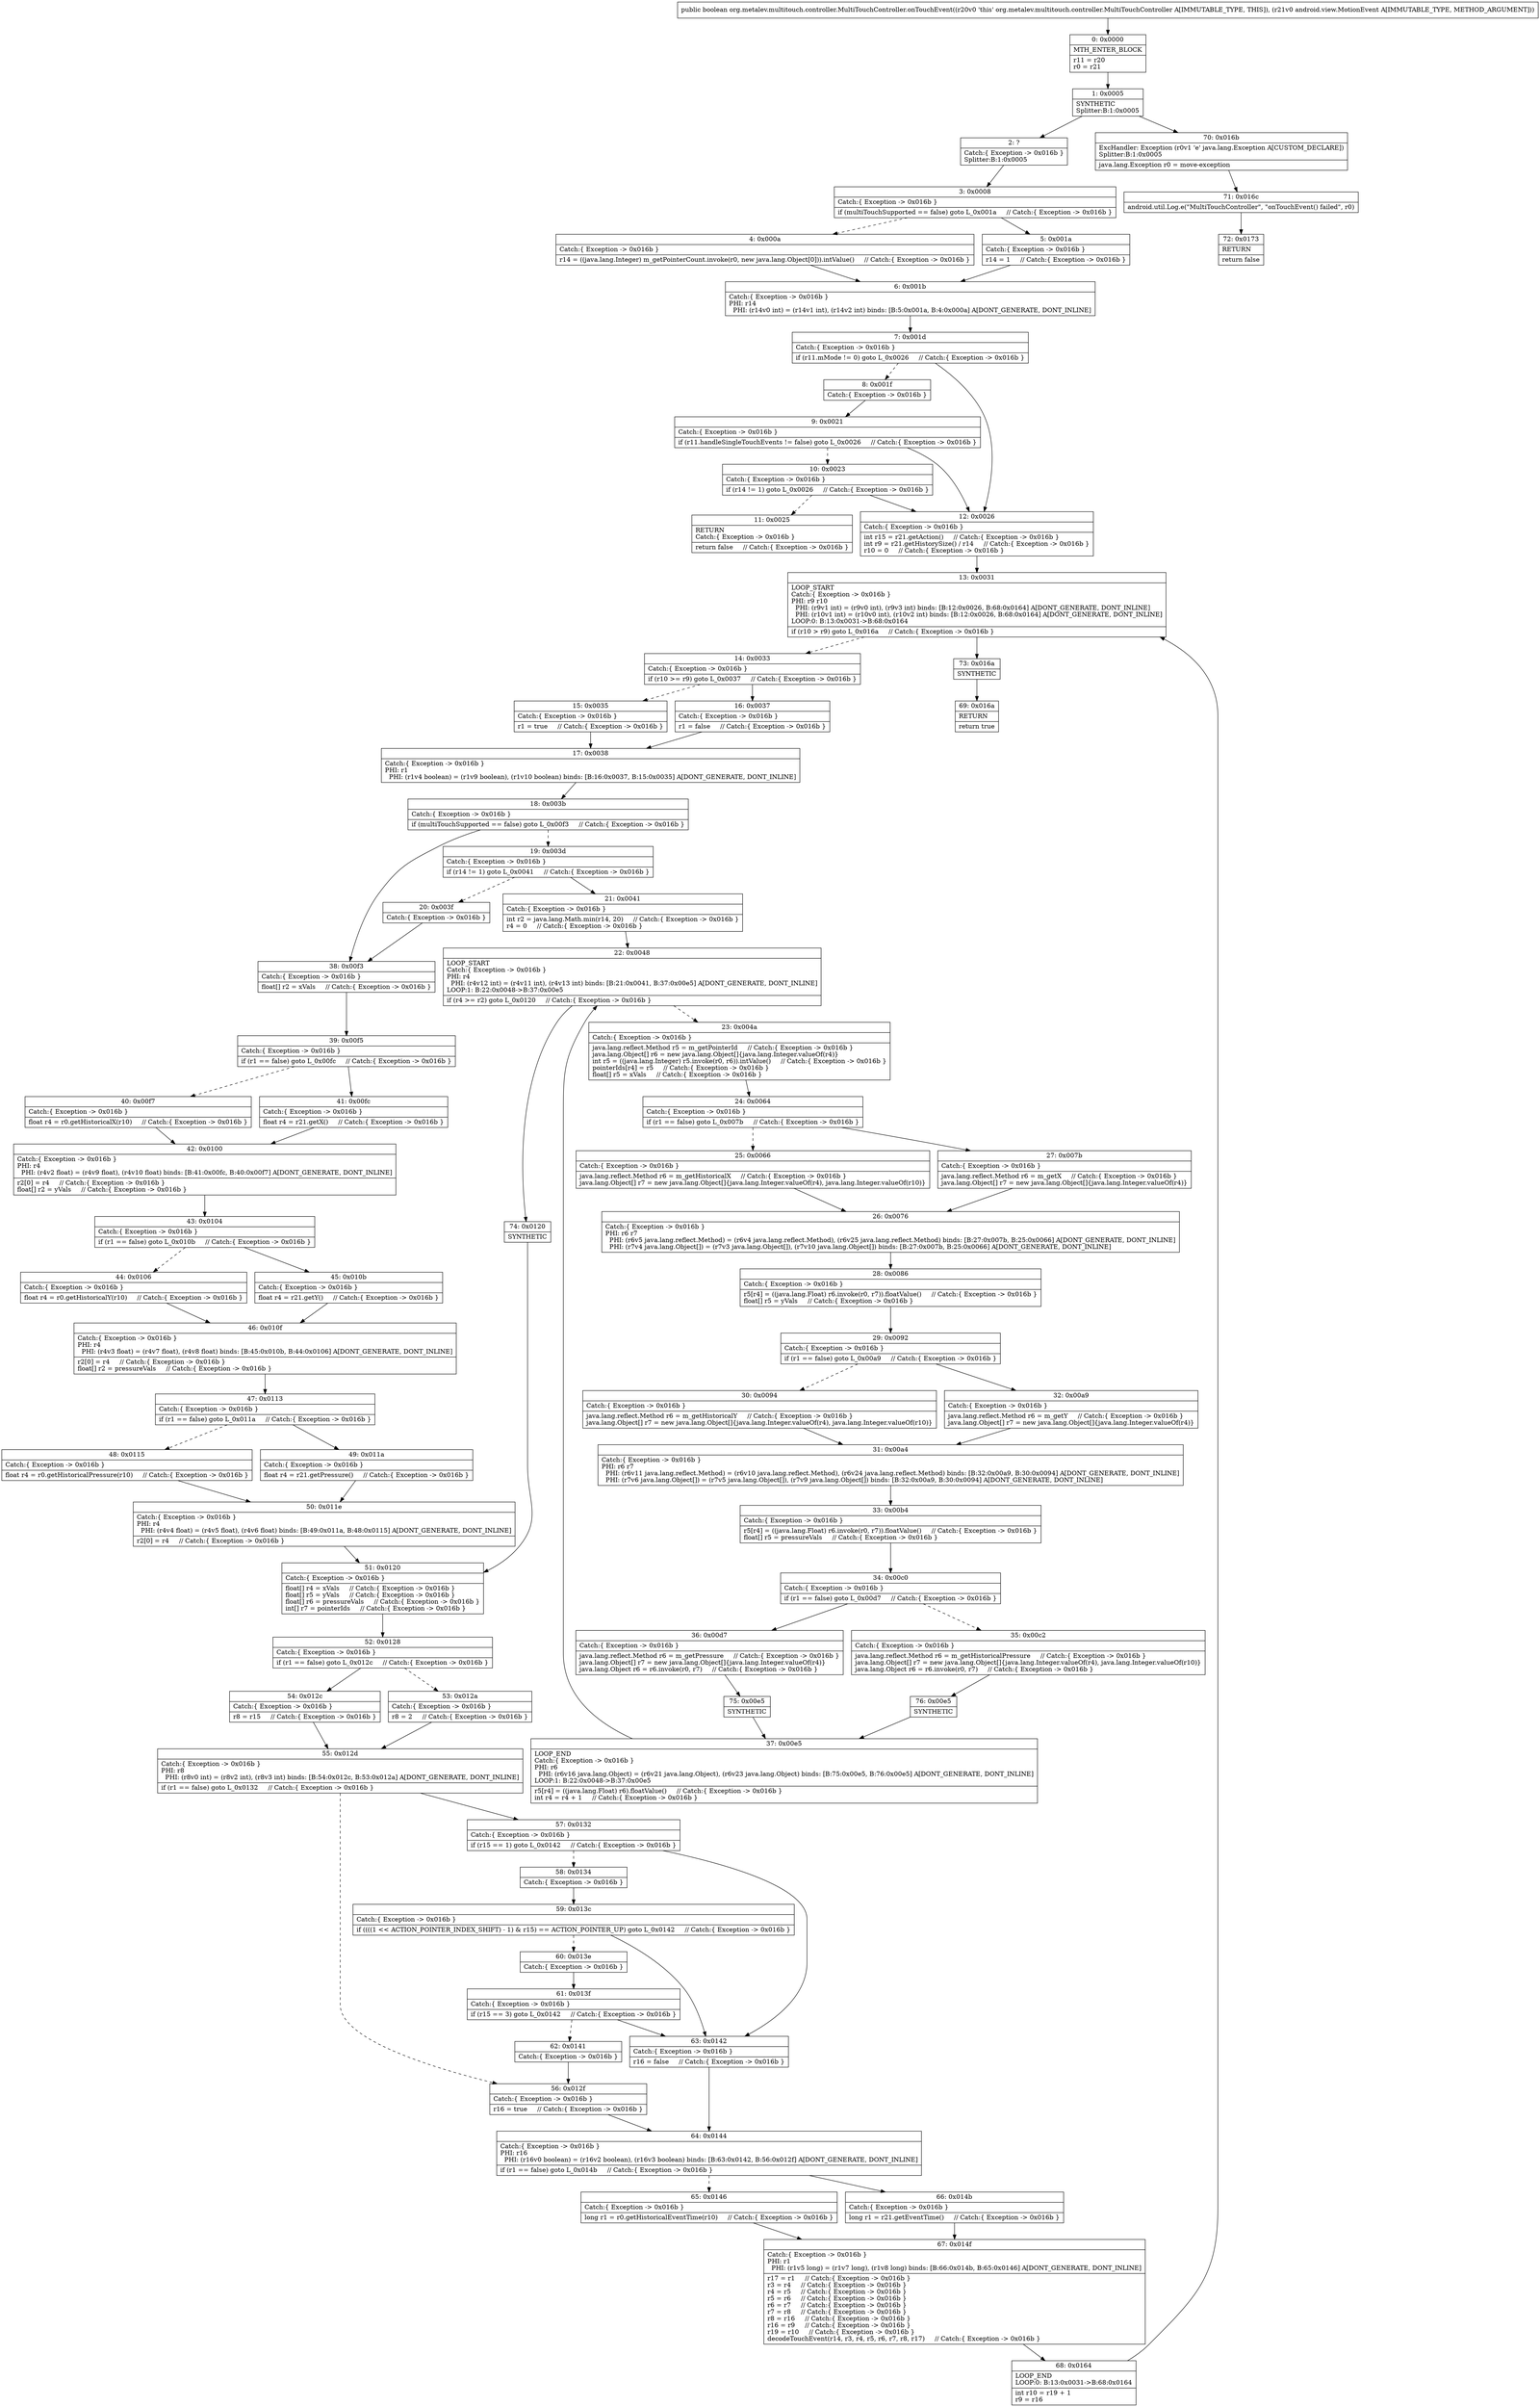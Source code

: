 digraph "CFG fororg.metalev.multitouch.controller.MultiTouchController.onTouchEvent(Landroid\/view\/MotionEvent;)Z" {
Node_0 [shape=record,label="{0\:\ 0x0000|MTH_ENTER_BLOCK\l|r11 = r20\lr0 = r21\l}"];
Node_1 [shape=record,label="{1\:\ 0x0005|SYNTHETIC\lSplitter:B:1:0x0005\l}"];
Node_2 [shape=record,label="{2\:\ ?|Catch:\{ Exception \-\> 0x016b \}\lSplitter:B:1:0x0005\l}"];
Node_3 [shape=record,label="{3\:\ 0x0008|Catch:\{ Exception \-\> 0x016b \}\l|if (multiTouchSupported == false) goto L_0x001a     \/\/ Catch:\{ Exception \-\> 0x016b \}\l}"];
Node_4 [shape=record,label="{4\:\ 0x000a|Catch:\{ Exception \-\> 0x016b \}\l|r14 = ((java.lang.Integer) m_getPointerCount.invoke(r0, new java.lang.Object[0])).intValue()     \/\/ Catch:\{ Exception \-\> 0x016b \}\l}"];
Node_5 [shape=record,label="{5\:\ 0x001a|Catch:\{ Exception \-\> 0x016b \}\l|r14 = 1     \/\/ Catch:\{ Exception \-\> 0x016b \}\l}"];
Node_6 [shape=record,label="{6\:\ 0x001b|Catch:\{ Exception \-\> 0x016b \}\lPHI: r14 \l  PHI: (r14v0 int) = (r14v1 int), (r14v2 int) binds: [B:5:0x001a, B:4:0x000a] A[DONT_GENERATE, DONT_INLINE]\l}"];
Node_7 [shape=record,label="{7\:\ 0x001d|Catch:\{ Exception \-\> 0x016b \}\l|if (r11.mMode != 0) goto L_0x0026     \/\/ Catch:\{ Exception \-\> 0x016b \}\l}"];
Node_8 [shape=record,label="{8\:\ 0x001f|Catch:\{ Exception \-\> 0x016b \}\l}"];
Node_9 [shape=record,label="{9\:\ 0x0021|Catch:\{ Exception \-\> 0x016b \}\l|if (r11.handleSingleTouchEvents != false) goto L_0x0026     \/\/ Catch:\{ Exception \-\> 0x016b \}\l}"];
Node_10 [shape=record,label="{10\:\ 0x0023|Catch:\{ Exception \-\> 0x016b \}\l|if (r14 != 1) goto L_0x0026     \/\/ Catch:\{ Exception \-\> 0x016b \}\l}"];
Node_11 [shape=record,label="{11\:\ 0x0025|RETURN\lCatch:\{ Exception \-\> 0x016b \}\l|return false     \/\/ Catch:\{ Exception \-\> 0x016b \}\l}"];
Node_12 [shape=record,label="{12\:\ 0x0026|Catch:\{ Exception \-\> 0x016b \}\l|int r15 = r21.getAction()     \/\/ Catch:\{ Exception \-\> 0x016b \}\lint r9 = r21.getHistorySize() \/ r14     \/\/ Catch:\{ Exception \-\> 0x016b \}\lr10 = 0     \/\/ Catch:\{ Exception \-\> 0x016b \}\l}"];
Node_13 [shape=record,label="{13\:\ 0x0031|LOOP_START\lCatch:\{ Exception \-\> 0x016b \}\lPHI: r9 r10 \l  PHI: (r9v1 int) = (r9v0 int), (r9v3 int) binds: [B:12:0x0026, B:68:0x0164] A[DONT_GENERATE, DONT_INLINE]\l  PHI: (r10v1 int) = (r10v0 int), (r10v2 int) binds: [B:12:0x0026, B:68:0x0164] A[DONT_GENERATE, DONT_INLINE]\lLOOP:0: B:13:0x0031\-\>B:68:0x0164\l|if (r10 \> r9) goto L_0x016a     \/\/ Catch:\{ Exception \-\> 0x016b \}\l}"];
Node_14 [shape=record,label="{14\:\ 0x0033|Catch:\{ Exception \-\> 0x016b \}\l|if (r10 \>= r9) goto L_0x0037     \/\/ Catch:\{ Exception \-\> 0x016b \}\l}"];
Node_15 [shape=record,label="{15\:\ 0x0035|Catch:\{ Exception \-\> 0x016b \}\l|r1 = true     \/\/ Catch:\{ Exception \-\> 0x016b \}\l}"];
Node_16 [shape=record,label="{16\:\ 0x0037|Catch:\{ Exception \-\> 0x016b \}\l|r1 = false     \/\/ Catch:\{ Exception \-\> 0x016b \}\l}"];
Node_17 [shape=record,label="{17\:\ 0x0038|Catch:\{ Exception \-\> 0x016b \}\lPHI: r1 \l  PHI: (r1v4 boolean) = (r1v9 boolean), (r1v10 boolean) binds: [B:16:0x0037, B:15:0x0035] A[DONT_GENERATE, DONT_INLINE]\l}"];
Node_18 [shape=record,label="{18\:\ 0x003b|Catch:\{ Exception \-\> 0x016b \}\l|if (multiTouchSupported == false) goto L_0x00f3     \/\/ Catch:\{ Exception \-\> 0x016b \}\l}"];
Node_19 [shape=record,label="{19\:\ 0x003d|Catch:\{ Exception \-\> 0x016b \}\l|if (r14 != 1) goto L_0x0041     \/\/ Catch:\{ Exception \-\> 0x016b \}\l}"];
Node_20 [shape=record,label="{20\:\ 0x003f|Catch:\{ Exception \-\> 0x016b \}\l}"];
Node_21 [shape=record,label="{21\:\ 0x0041|Catch:\{ Exception \-\> 0x016b \}\l|int r2 = java.lang.Math.min(r14, 20)     \/\/ Catch:\{ Exception \-\> 0x016b \}\lr4 = 0     \/\/ Catch:\{ Exception \-\> 0x016b \}\l}"];
Node_22 [shape=record,label="{22\:\ 0x0048|LOOP_START\lCatch:\{ Exception \-\> 0x016b \}\lPHI: r4 \l  PHI: (r4v12 int) = (r4v11 int), (r4v13 int) binds: [B:21:0x0041, B:37:0x00e5] A[DONT_GENERATE, DONT_INLINE]\lLOOP:1: B:22:0x0048\-\>B:37:0x00e5\l|if (r4 \>= r2) goto L_0x0120     \/\/ Catch:\{ Exception \-\> 0x016b \}\l}"];
Node_23 [shape=record,label="{23\:\ 0x004a|Catch:\{ Exception \-\> 0x016b \}\l|java.lang.reflect.Method r5 = m_getPointerId     \/\/ Catch:\{ Exception \-\> 0x016b \}\ljava.lang.Object[] r6 = new java.lang.Object[]\{java.lang.Integer.valueOf(r4)\}\lint r5 = ((java.lang.Integer) r5.invoke(r0, r6)).intValue()     \/\/ Catch:\{ Exception \-\> 0x016b \}\lpointerIds[r4] = r5     \/\/ Catch:\{ Exception \-\> 0x016b \}\lfloat[] r5 = xVals     \/\/ Catch:\{ Exception \-\> 0x016b \}\l}"];
Node_24 [shape=record,label="{24\:\ 0x0064|Catch:\{ Exception \-\> 0x016b \}\l|if (r1 == false) goto L_0x007b     \/\/ Catch:\{ Exception \-\> 0x016b \}\l}"];
Node_25 [shape=record,label="{25\:\ 0x0066|Catch:\{ Exception \-\> 0x016b \}\l|java.lang.reflect.Method r6 = m_getHistoricalX     \/\/ Catch:\{ Exception \-\> 0x016b \}\ljava.lang.Object[] r7 = new java.lang.Object[]\{java.lang.Integer.valueOf(r4), java.lang.Integer.valueOf(r10)\}\l}"];
Node_26 [shape=record,label="{26\:\ 0x0076|Catch:\{ Exception \-\> 0x016b \}\lPHI: r6 r7 \l  PHI: (r6v5 java.lang.reflect.Method) = (r6v4 java.lang.reflect.Method), (r6v25 java.lang.reflect.Method) binds: [B:27:0x007b, B:25:0x0066] A[DONT_GENERATE, DONT_INLINE]\l  PHI: (r7v4 java.lang.Object[]) = (r7v3 java.lang.Object[]), (r7v10 java.lang.Object[]) binds: [B:27:0x007b, B:25:0x0066] A[DONT_GENERATE, DONT_INLINE]\l}"];
Node_27 [shape=record,label="{27\:\ 0x007b|Catch:\{ Exception \-\> 0x016b \}\l|java.lang.reflect.Method r6 = m_getX     \/\/ Catch:\{ Exception \-\> 0x016b \}\ljava.lang.Object[] r7 = new java.lang.Object[]\{java.lang.Integer.valueOf(r4)\}\l}"];
Node_28 [shape=record,label="{28\:\ 0x0086|Catch:\{ Exception \-\> 0x016b \}\l|r5[r4] = ((java.lang.Float) r6.invoke(r0, r7)).floatValue()     \/\/ Catch:\{ Exception \-\> 0x016b \}\lfloat[] r5 = yVals     \/\/ Catch:\{ Exception \-\> 0x016b \}\l}"];
Node_29 [shape=record,label="{29\:\ 0x0092|Catch:\{ Exception \-\> 0x016b \}\l|if (r1 == false) goto L_0x00a9     \/\/ Catch:\{ Exception \-\> 0x016b \}\l}"];
Node_30 [shape=record,label="{30\:\ 0x0094|Catch:\{ Exception \-\> 0x016b \}\l|java.lang.reflect.Method r6 = m_getHistoricalY     \/\/ Catch:\{ Exception \-\> 0x016b \}\ljava.lang.Object[] r7 = new java.lang.Object[]\{java.lang.Integer.valueOf(r4), java.lang.Integer.valueOf(r10)\}\l}"];
Node_31 [shape=record,label="{31\:\ 0x00a4|Catch:\{ Exception \-\> 0x016b \}\lPHI: r6 r7 \l  PHI: (r6v11 java.lang.reflect.Method) = (r6v10 java.lang.reflect.Method), (r6v24 java.lang.reflect.Method) binds: [B:32:0x00a9, B:30:0x0094] A[DONT_GENERATE, DONT_INLINE]\l  PHI: (r7v6 java.lang.Object[]) = (r7v5 java.lang.Object[]), (r7v9 java.lang.Object[]) binds: [B:32:0x00a9, B:30:0x0094] A[DONT_GENERATE, DONT_INLINE]\l}"];
Node_32 [shape=record,label="{32\:\ 0x00a9|Catch:\{ Exception \-\> 0x016b \}\l|java.lang.reflect.Method r6 = m_getY     \/\/ Catch:\{ Exception \-\> 0x016b \}\ljava.lang.Object[] r7 = new java.lang.Object[]\{java.lang.Integer.valueOf(r4)\}\l}"];
Node_33 [shape=record,label="{33\:\ 0x00b4|Catch:\{ Exception \-\> 0x016b \}\l|r5[r4] = ((java.lang.Float) r6.invoke(r0, r7)).floatValue()     \/\/ Catch:\{ Exception \-\> 0x016b \}\lfloat[] r5 = pressureVals     \/\/ Catch:\{ Exception \-\> 0x016b \}\l}"];
Node_34 [shape=record,label="{34\:\ 0x00c0|Catch:\{ Exception \-\> 0x016b \}\l|if (r1 == false) goto L_0x00d7     \/\/ Catch:\{ Exception \-\> 0x016b \}\l}"];
Node_35 [shape=record,label="{35\:\ 0x00c2|Catch:\{ Exception \-\> 0x016b \}\l|java.lang.reflect.Method r6 = m_getHistoricalPressure     \/\/ Catch:\{ Exception \-\> 0x016b \}\ljava.lang.Object[] r7 = new java.lang.Object[]\{java.lang.Integer.valueOf(r4), java.lang.Integer.valueOf(r10)\}\ljava.lang.Object r6 = r6.invoke(r0, r7)     \/\/ Catch:\{ Exception \-\> 0x016b \}\l}"];
Node_36 [shape=record,label="{36\:\ 0x00d7|Catch:\{ Exception \-\> 0x016b \}\l|java.lang.reflect.Method r6 = m_getPressure     \/\/ Catch:\{ Exception \-\> 0x016b \}\ljava.lang.Object[] r7 = new java.lang.Object[]\{java.lang.Integer.valueOf(r4)\}\ljava.lang.Object r6 = r6.invoke(r0, r7)     \/\/ Catch:\{ Exception \-\> 0x016b \}\l}"];
Node_37 [shape=record,label="{37\:\ 0x00e5|LOOP_END\lCatch:\{ Exception \-\> 0x016b \}\lPHI: r6 \l  PHI: (r6v16 java.lang.Object) = (r6v21 java.lang.Object), (r6v23 java.lang.Object) binds: [B:75:0x00e5, B:76:0x00e5] A[DONT_GENERATE, DONT_INLINE]\lLOOP:1: B:22:0x0048\-\>B:37:0x00e5\l|r5[r4] = ((java.lang.Float) r6).floatValue()     \/\/ Catch:\{ Exception \-\> 0x016b \}\lint r4 = r4 + 1     \/\/ Catch:\{ Exception \-\> 0x016b \}\l}"];
Node_38 [shape=record,label="{38\:\ 0x00f3|Catch:\{ Exception \-\> 0x016b \}\l|float[] r2 = xVals     \/\/ Catch:\{ Exception \-\> 0x016b \}\l}"];
Node_39 [shape=record,label="{39\:\ 0x00f5|Catch:\{ Exception \-\> 0x016b \}\l|if (r1 == false) goto L_0x00fc     \/\/ Catch:\{ Exception \-\> 0x016b \}\l}"];
Node_40 [shape=record,label="{40\:\ 0x00f7|Catch:\{ Exception \-\> 0x016b \}\l|float r4 = r0.getHistoricalX(r10)     \/\/ Catch:\{ Exception \-\> 0x016b \}\l}"];
Node_41 [shape=record,label="{41\:\ 0x00fc|Catch:\{ Exception \-\> 0x016b \}\l|float r4 = r21.getX()     \/\/ Catch:\{ Exception \-\> 0x016b \}\l}"];
Node_42 [shape=record,label="{42\:\ 0x0100|Catch:\{ Exception \-\> 0x016b \}\lPHI: r4 \l  PHI: (r4v2 float) = (r4v9 float), (r4v10 float) binds: [B:41:0x00fc, B:40:0x00f7] A[DONT_GENERATE, DONT_INLINE]\l|r2[0] = r4     \/\/ Catch:\{ Exception \-\> 0x016b \}\lfloat[] r2 = yVals     \/\/ Catch:\{ Exception \-\> 0x016b \}\l}"];
Node_43 [shape=record,label="{43\:\ 0x0104|Catch:\{ Exception \-\> 0x016b \}\l|if (r1 == false) goto L_0x010b     \/\/ Catch:\{ Exception \-\> 0x016b \}\l}"];
Node_44 [shape=record,label="{44\:\ 0x0106|Catch:\{ Exception \-\> 0x016b \}\l|float r4 = r0.getHistoricalY(r10)     \/\/ Catch:\{ Exception \-\> 0x016b \}\l}"];
Node_45 [shape=record,label="{45\:\ 0x010b|Catch:\{ Exception \-\> 0x016b \}\l|float r4 = r21.getY()     \/\/ Catch:\{ Exception \-\> 0x016b \}\l}"];
Node_46 [shape=record,label="{46\:\ 0x010f|Catch:\{ Exception \-\> 0x016b \}\lPHI: r4 \l  PHI: (r4v3 float) = (r4v7 float), (r4v8 float) binds: [B:45:0x010b, B:44:0x0106] A[DONT_GENERATE, DONT_INLINE]\l|r2[0] = r4     \/\/ Catch:\{ Exception \-\> 0x016b \}\lfloat[] r2 = pressureVals     \/\/ Catch:\{ Exception \-\> 0x016b \}\l}"];
Node_47 [shape=record,label="{47\:\ 0x0113|Catch:\{ Exception \-\> 0x016b \}\l|if (r1 == false) goto L_0x011a     \/\/ Catch:\{ Exception \-\> 0x016b \}\l}"];
Node_48 [shape=record,label="{48\:\ 0x0115|Catch:\{ Exception \-\> 0x016b \}\l|float r4 = r0.getHistoricalPressure(r10)     \/\/ Catch:\{ Exception \-\> 0x016b \}\l}"];
Node_49 [shape=record,label="{49\:\ 0x011a|Catch:\{ Exception \-\> 0x016b \}\l|float r4 = r21.getPressure()     \/\/ Catch:\{ Exception \-\> 0x016b \}\l}"];
Node_50 [shape=record,label="{50\:\ 0x011e|Catch:\{ Exception \-\> 0x016b \}\lPHI: r4 \l  PHI: (r4v4 float) = (r4v5 float), (r4v6 float) binds: [B:49:0x011a, B:48:0x0115] A[DONT_GENERATE, DONT_INLINE]\l|r2[0] = r4     \/\/ Catch:\{ Exception \-\> 0x016b \}\l}"];
Node_51 [shape=record,label="{51\:\ 0x0120|Catch:\{ Exception \-\> 0x016b \}\l|float[] r4 = xVals     \/\/ Catch:\{ Exception \-\> 0x016b \}\lfloat[] r5 = yVals     \/\/ Catch:\{ Exception \-\> 0x016b \}\lfloat[] r6 = pressureVals     \/\/ Catch:\{ Exception \-\> 0x016b \}\lint[] r7 = pointerIds     \/\/ Catch:\{ Exception \-\> 0x016b \}\l}"];
Node_52 [shape=record,label="{52\:\ 0x0128|Catch:\{ Exception \-\> 0x016b \}\l|if (r1 == false) goto L_0x012c     \/\/ Catch:\{ Exception \-\> 0x016b \}\l}"];
Node_53 [shape=record,label="{53\:\ 0x012a|Catch:\{ Exception \-\> 0x016b \}\l|r8 = 2     \/\/ Catch:\{ Exception \-\> 0x016b \}\l}"];
Node_54 [shape=record,label="{54\:\ 0x012c|Catch:\{ Exception \-\> 0x016b \}\l|r8 = r15     \/\/ Catch:\{ Exception \-\> 0x016b \}\l}"];
Node_55 [shape=record,label="{55\:\ 0x012d|Catch:\{ Exception \-\> 0x016b \}\lPHI: r8 \l  PHI: (r8v0 int) = (r8v2 int), (r8v3 int) binds: [B:54:0x012c, B:53:0x012a] A[DONT_GENERATE, DONT_INLINE]\l|if (r1 == false) goto L_0x0132     \/\/ Catch:\{ Exception \-\> 0x016b \}\l}"];
Node_56 [shape=record,label="{56\:\ 0x012f|Catch:\{ Exception \-\> 0x016b \}\l|r16 = true     \/\/ Catch:\{ Exception \-\> 0x016b \}\l}"];
Node_57 [shape=record,label="{57\:\ 0x0132|Catch:\{ Exception \-\> 0x016b \}\l|if (r15 == 1) goto L_0x0142     \/\/ Catch:\{ Exception \-\> 0x016b \}\l}"];
Node_58 [shape=record,label="{58\:\ 0x0134|Catch:\{ Exception \-\> 0x016b \}\l}"];
Node_59 [shape=record,label="{59\:\ 0x013c|Catch:\{ Exception \-\> 0x016b \}\l|if ((((1 \<\< ACTION_POINTER_INDEX_SHIFT) \- 1) & r15) == ACTION_POINTER_UP) goto L_0x0142     \/\/ Catch:\{ Exception \-\> 0x016b \}\l}"];
Node_60 [shape=record,label="{60\:\ 0x013e|Catch:\{ Exception \-\> 0x016b \}\l}"];
Node_61 [shape=record,label="{61\:\ 0x013f|Catch:\{ Exception \-\> 0x016b \}\l|if (r15 == 3) goto L_0x0142     \/\/ Catch:\{ Exception \-\> 0x016b \}\l}"];
Node_62 [shape=record,label="{62\:\ 0x0141|Catch:\{ Exception \-\> 0x016b \}\l}"];
Node_63 [shape=record,label="{63\:\ 0x0142|Catch:\{ Exception \-\> 0x016b \}\l|r16 = false     \/\/ Catch:\{ Exception \-\> 0x016b \}\l}"];
Node_64 [shape=record,label="{64\:\ 0x0144|Catch:\{ Exception \-\> 0x016b \}\lPHI: r16 \l  PHI: (r16v0 boolean) = (r16v2 boolean), (r16v3 boolean) binds: [B:63:0x0142, B:56:0x012f] A[DONT_GENERATE, DONT_INLINE]\l|if (r1 == false) goto L_0x014b     \/\/ Catch:\{ Exception \-\> 0x016b \}\l}"];
Node_65 [shape=record,label="{65\:\ 0x0146|Catch:\{ Exception \-\> 0x016b \}\l|long r1 = r0.getHistoricalEventTime(r10)     \/\/ Catch:\{ Exception \-\> 0x016b \}\l}"];
Node_66 [shape=record,label="{66\:\ 0x014b|Catch:\{ Exception \-\> 0x016b \}\l|long r1 = r21.getEventTime()     \/\/ Catch:\{ Exception \-\> 0x016b \}\l}"];
Node_67 [shape=record,label="{67\:\ 0x014f|Catch:\{ Exception \-\> 0x016b \}\lPHI: r1 \l  PHI: (r1v5 long) = (r1v7 long), (r1v8 long) binds: [B:66:0x014b, B:65:0x0146] A[DONT_GENERATE, DONT_INLINE]\l|r17 = r1     \/\/ Catch:\{ Exception \-\> 0x016b \}\lr3 = r4     \/\/ Catch:\{ Exception \-\> 0x016b \}\lr4 = r5     \/\/ Catch:\{ Exception \-\> 0x016b \}\lr5 = r6     \/\/ Catch:\{ Exception \-\> 0x016b \}\lr6 = r7     \/\/ Catch:\{ Exception \-\> 0x016b \}\lr7 = r8     \/\/ Catch:\{ Exception \-\> 0x016b \}\lr8 = r16     \/\/ Catch:\{ Exception \-\> 0x016b \}\lr16 = r9     \/\/ Catch:\{ Exception \-\> 0x016b \}\lr19 = r10     \/\/ Catch:\{ Exception \-\> 0x016b \}\ldecodeTouchEvent(r14, r3, r4, r5, r6, r7, r8, r17)     \/\/ Catch:\{ Exception \-\> 0x016b \}\l}"];
Node_68 [shape=record,label="{68\:\ 0x0164|LOOP_END\lLOOP:0: B:13:0x0031\-\>B:68:0x0164\l|int r10 = r19 + 1\lr9 = r16\l}"];
Node_69 [shape=record,label="{69\:\ 0x016a|RETURN\l|return true\l}"];
Node_70 [shape=record,label="{70\:\ 0x016b|ExcHandler: Exception (r0v1 'e' java.lang.Exception A[CUSTOM_DECLARE])\lSplitter:B:1:0x0005\l|java.lang.Exception r0 = move\-exception\l}"];
Node_71 [shape=record,label="{71\:\ 0x016c|android.util.Log.e(\"MultiTouchController\", \"onTouchEvent() failed\", r0)\l}"];
Node_72 [shape=record,label="{72\:\ 0x0173|RETURN\l|return false\l}"];
Node_73 [shape=record,label="{73\:\ 0x016a|SYNTHETIC\l}"];
Node_74 [shape=record,label="{74\:\ 0x0120|SYNTHETIC\l}"];
Node_75 [shape=record,label="{75\:\ 0x00e5|SYNTHETIC\l}"];
Node_76 [shape=record,label="{76\:\ 0x00e5|SYNTHETIC\l}"];
MethodNode[shape=record,label="{public boolean org.metalev.multitouch.controller.MultiTouchController.onTouchEvent((r20v0 'this' org.metalev.multitouch.controller.MultiTouchController A[IMMUTABLE_TYPE, THIS]), (r21v0 android.view.MotionEvent A[IMMUTABLE_TYPE, METHOD_ARGUMENT])) }"];
MethodNode -> Node_0;
Node_0 -> Node_1;
Node_1 -> Node_2;
Node_1 -> Node_70;
Node_2 -> Node_3;
Node_3 -> Node_4[style=dashed];
Node_3 -> Node_5;
Node_4 -> Node_6;
Node_5 -> Node_6;
Node_6 -> Node_7;
Node_7 -> Node_8[style=dashed];
Node_7 -> Node_12;
Node_8 -> Node_9;
Node_9 -> Node_10[style=dashed];
Node_9 -> Node_12;
Node_10 -> Node_11[style=dashed];
Node_10 -> Node_12;
Node_12 -> Node_13;
Node_13 -> Node_14[style=dashed];
Node_13 -> Node_73;
Node_14 -> Node_15[style=dashed];
Node_14 -> Node_16;
Node_15 -> Node_17;
Node_16 -> Node_17;
Node_17 -> Node_18;
Node_18 -> Node_19[style=dashed];
Node_18 -> Node_38;
Node_19 -> Node_20[style=dashed];
Node_19 -> Node_21;
Node_20 -> Node_38;
Node_21 -> Node_22;
Node_22 -> Node_23[style=dashed];
Node_22 -> Node_74;
Node_23 -> Node_24;
Node_24 -> Node_25[style=dashed];
Node_24 -> Node_27;
Node_25 -> Node_26;
Node_26 -> Node_28;
Node_27 -> Node_26;
Node_28 -> Node_29;
Node_29 -> Node_30[style=dashed];
Node_29 -> Node_32;
Node_30 -> Node_31;
Node_31 -> Node_33;
Node_32 -> Node_31;
Node_33 -> Node_34;
Node_34 -> Node_35[style=dashed];
Node_34 -> Node_36;
Node_35 -> Node_76;
Node_36 -> Node_75;
Node_37 -> Node_22;
Node_38 -> Node_39;
Node_39 -> Node_40[style=dashed];
Node_39 -> Node_41;
Node_40 -> Node_42;
Node_41 -> Node_42;
Node_42 -> Node_43;
Node_43 -> Node_44[style=dashed];
Node_43 -> Node_45;
Node_44 -> Node_46;
Node_45 -> Node_46;
Node_46 -> Node_47;
Node_47 -> Node_48[style=dashed];
Node_47 -> Node_49;
Node_48 -> Node_50;
Node_49 -> Node_50;
Node_50 -> Node_51;
Node_51 -> Node_52;
Node_52 -> Node_53[style=dashed];
Node_52 -> Node_54;
Node_53 -> Node_55;
Node_54 -> Node_55;
Node_55 -> Node_56[style=dashed];
Node_55 -> Node_57;
Node_56 -> Node_64;
Node_57 -> Node_58[style=dashed];
Node_57 -> Node_63;
Node_58 -> Node_59;
Node_59 -> Node_60[style=dashed];
Node_59 -> Node_63;
Node_60 -> Node_61;
Node_61 -> Node_62[style=dashed];
Node_61 -> Node_63;
Node_62 -> Node_56;
Node_63 -> Node_64;
Node_64 -> Node_65[style=dashed];
Node_64 -> Node_66;
Node_65 -> Node_67;
Node_66 -> Node_67;
Node_67 -> Node_68;
Node_68 -> Node_13;
Node_70 -> Node_71;
Node_71 -> Node_72;
Node_73 -> Node_69;
Node_74 -> Node_51;
Node_75 -> Node_37;
Node_76 -> Node_37;
}


